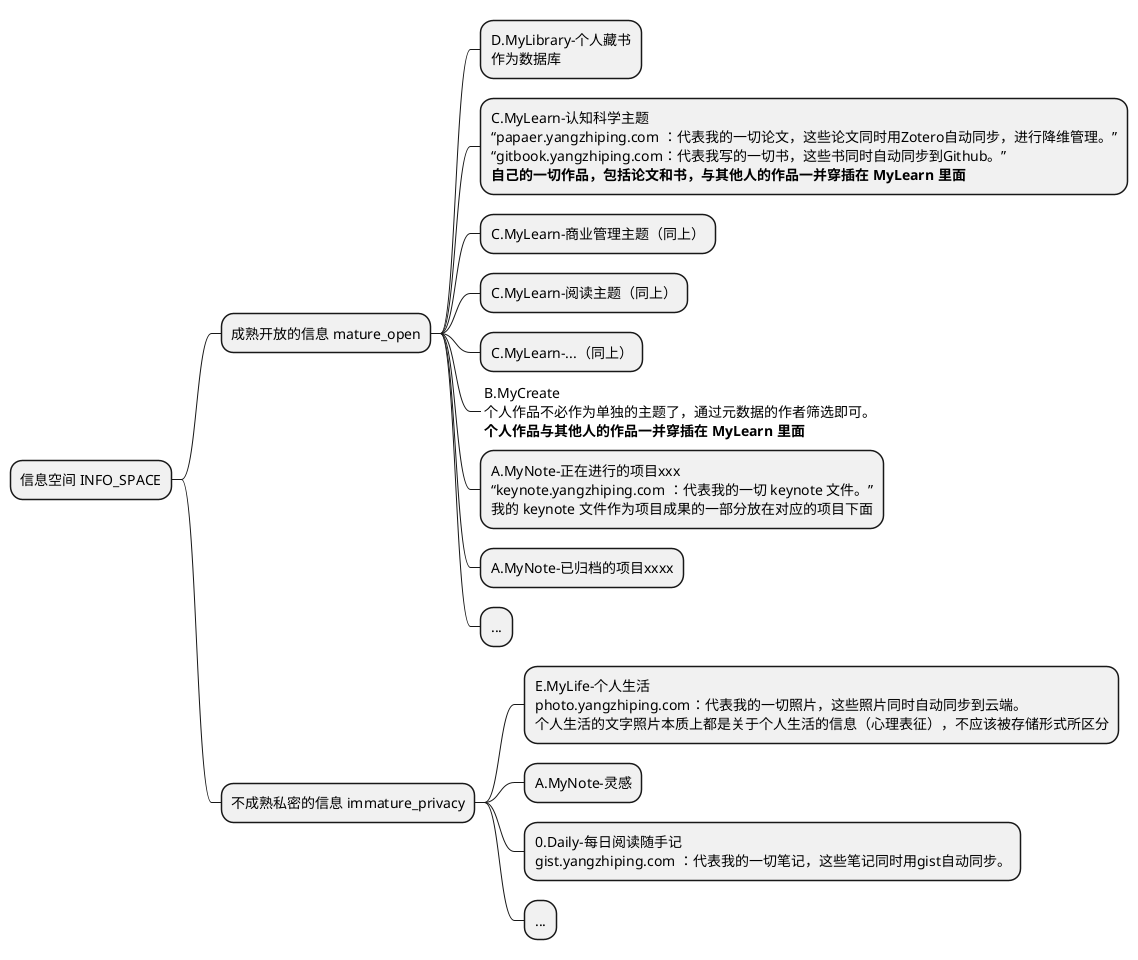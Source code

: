 @startmindmap
* 信息空间 INFO_SPACE
** 成熟开放的信息 mature_open
***:D.MyLibrary-个人藏书
作为数据库;
***:C.MyLearn-认知科学主题
“papaer.yangzhiping.com ：代表我的一切论文，这些论文同时用Zotero自动同步，进行降维管理。”
“gitbook.yangzhiping.com：代表我写的一切书，这些书同时自动同步到Github。”
**自己的一切作品，包括论文和书，与其他人的作品一并穿插在 MyLearn 里面**;
*** C.MyLearn-商业管理主题（同上）
*** C.MyLearn-阅读主题（同上）
*** C.MyLearn-...（同上）
***_:B.MyCreate
个人作品不必作为单独的主题了，通过元数据的作者筛选即可。
**个人作品与其他人的作品一并穿插在 MyLearn 里面**;
***:A.MyNote-正在进行的项目xxx
“keynote.yangzhiping.com ：代表我的一切 keynote 文件。”
我的 keynote 文件作为项目成果的一部分放在对应的项目下面;
*** A.MyNote-已归档的项目xxxx
*** ...
** 不成熟私密的信息 immature_privacy
***:E.MyLife-个人生活
photo.yangzhiping.com：代表我的一切照片，这些照片同时自动同步到云端。
个人生活的文字照片本质上都是关于个人生活的信息（心理表征），不应该被存储形式所区分;
*** A.MyNote-灵感
***:0.Daily-每日阅读随手记
gist.yangzhiping.com ：代表我的一切笔记，这些笔记同时用gist自动同步。;
*** ...
@endmindmap